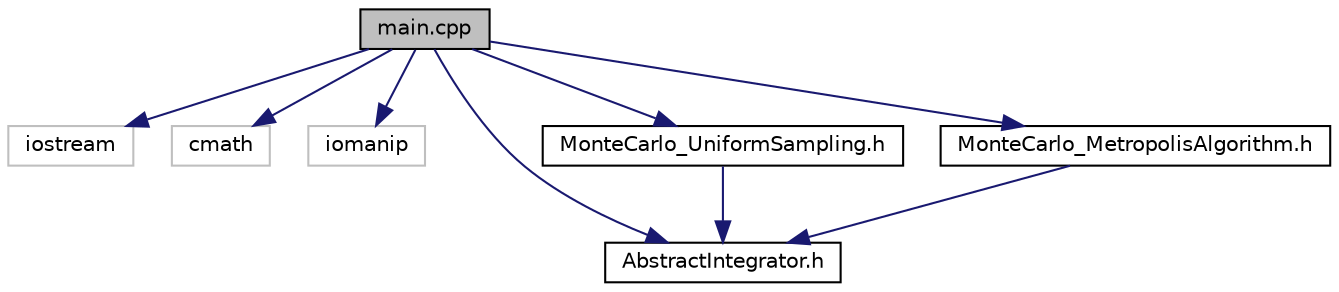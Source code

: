 digraph "main.cpp"
{
  edge [fontname="Helvetica",fontsize="10",labelfontname="Helvetica",labelfontsize="10"];
  node [fontname="Helvetica",fontsize="10",shape=record];
  Node0 [label="main.cpp",height=0.2,width=0.4,color="black", fillcolor="grey75", style="filled", fontcolor="black"];
  Node0 -> Node1 [color="midnightblue",fontsize="10",style="solid",fontname="Helvetica"];
  Node1 [label="iostream",height=0.2,width=0.4,color="grey75", fillcolor="white", style="filled"];
  Node0 -> Node2 [color="midnightblue",fontsize="10",style="solid",fontname="Helvetica"];
  Node2 [label="cmath",height=0.2,width=0.4,color="grey75", fillcolor="white", style="filled"];
  Node0 -> Node3 [color="midnightblue",fontsize="10",style="solid",fontname="Helvetica"];
  Node3 [label="iomanip",height=0.2,width=0.4,color="grey75", fillcolor="white", style="filled"];
  Node0 -> Node4 [color="midnightblue",fontsize="10",style="solid",fontname="Helvetica"];
  Node4 [label="AbstractIntegrator.h",height=0.2,width=0.4,color="black", fillcolor="white", style="filled",URL="$_abstract_integrator_8h.html"];
  Node0 -> Node5 [color="midnightblue",fontsize="10",style="solid",fontname="Helvetica"];
  Node5 [label="MonteCarlo_UniformSampling.h",height=0.2,width=0.4,color="black", fillcolor="white", style="filled",URL="$_monte_carlo___uniform_sampling_8h.html"];
  Node5 -> Node4 [color="midnightblue",fontsize="10",style="solid",fontname="Helvetica"];
  Node0 -> Node6 [color="midnightblue",fontsize="10",style="solid",fontname="Helvetica"];
  Node6 [label="MonteCarlo_MetropolisAlgorithm.h",height=0.2,width=0.4,color="black", fillcolor="white", style="filled",URL="$_monte_carlo___metropolis_algorithm_8h.html"];
  Node6 -> Node4 [color="midnightblue",fontsize="10",style="solid",fontname="Helvetica"];
}
